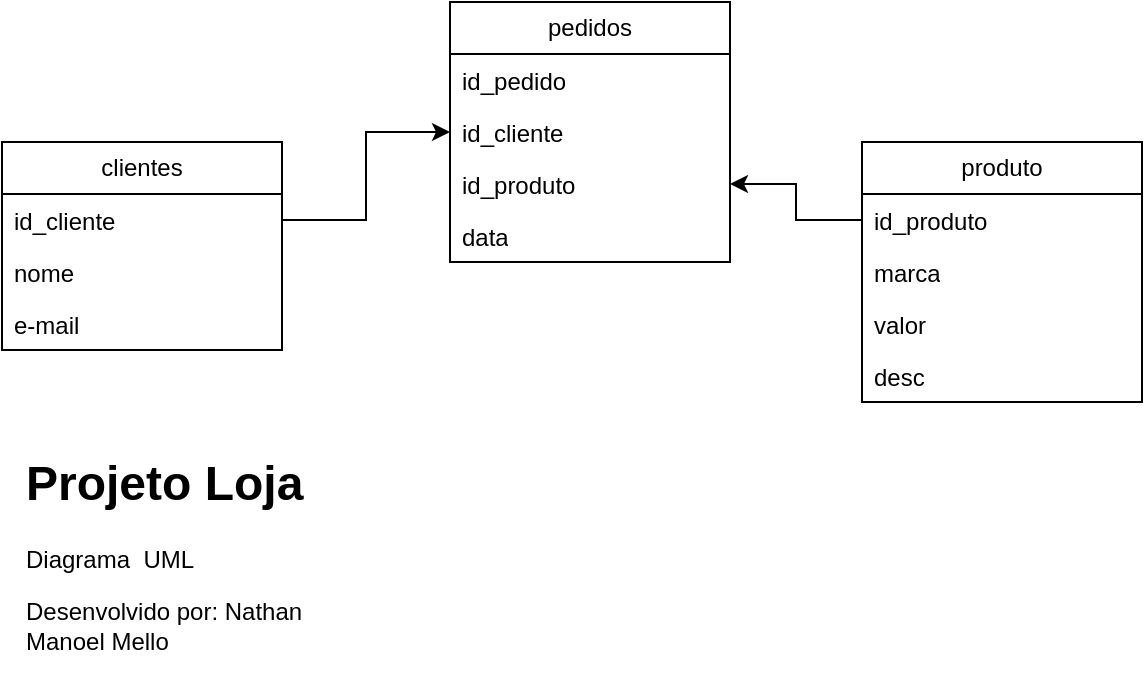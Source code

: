 <mxfile version="26.0.14">
  <diagram name="Página-1" id="a4p39tDia2W0hCcZVwO9">
    <mxGraphModel dx="794" dy="420" grid="1" gridSize="10" guides="1" tooltips="1" connect="1" arrows="1" fold="1" page="1" pageScale="1" pageWidth="827" pageHeight="1169" math="0" shadow="0">
      <root>
        <mxCell id="0" />
        <mxCell id="1" parent="0" />
        <mxCell id="hHM-ImQ5-RNB4Lvf1ZHi-14" style="edgeStyle=orthogonalEdgeStyle;rounded=0;orthogonalLoop=1;jettySize=auto;html=1;exitX=1;exitY=0.5;exitDx=0;exitDy=0;" edge="1" parent="1" source="hHM-ImQ5-RNB4Lvf1ZHi-2" target="hHM-ImQ5-RNB4Lvf1ZHi-11">
          <mxGeometry relative="1" as="geometry" />
        </mxCell>
        <mxCell id="hHM-ImQ5-RNB4Lvf1ZHi-1" value="clientes" style="swimlane;fontStyle=0;childLayout=stackLayout;horizontal=1;startSize=26;fillColor=none;horizontalStack=0;resizeParent=1;resizeParentMax=0;resizeLast=0;collapsible=1;marginBottom=0;whiteSpace=wrap;html=1;" vertex="1" parent="1">
          <mxGeometry x="120" y="120" width="140" height="104" as="geometry" />
        </mxCell>
        <mxCell id="hHM-ImQ5-RNB4Lvf1ZHi-2" value="id_cliente" style="text;strokeColor=none;fillColor=none;align=left;verticalAlign=top;spacingLeft=4;spacingRight=4;overflow=hidden;rotatable=0;points=[[0,0.5],[1,0.5]];portConstraint=eastwest;whiteSpace=wrap;html=1;" vertex="1" parent="hHM-ImQ5-RNB4Lvf1ZHi-1">
          <mxGeometry y="26" width="140" height="26" as="geometry" />
        </mxCell>
        <mxCell id="hHM-ImQ5-RNB4Lvf1ZHi-3" value="nome" style="text;strokeColor=none;fillColor=none;align=left;verticalAlign=top;spacingLeft=4;spacingRight=4;overflow=hidden;rotatable=0;points=[[0,0.5],[1,0.5]];portConstraint=eastwest;whiteSpace=wrap;html=1;" vertex="1" parent="hHM-ImQ5-RNB4Lvf1ZHi-1">
          <mxGeometry y="52" width="140" height="26" as="geometry" />
        </mxCell>
        <mxCell id="hHM-ImQ5-RNB4Lvf1ZHi-4" value="e-mail" style="text;strokeColor=none;fillColor=none;align=left;verticalAlign=top;spacingLeft=4;spacingRight=4;overflow=hidden;rotatable=0;points=[[0,0.5],[1,0.5]];portConstraint=eastwest;whiteSpace=wrap;html=1;" vertex="1" parent="hHM-ImQ5-RNB4Lvf1ZHi-1">
          <mxGeometry y="78" width="140" height="26" as="geometry" />
        </mxCell>
        <mxCell id="hHM-ImQ5-RNB4Lvf1ZHi-5" value="produto" style="swimlane;fontStyle=0;childLayout=stackLayout;horizontal=1;startSize=26;fillColor=none;horizontalStack=0;resizeParent=1;resizeParentMax=0;resizeLast=0;collapsible=1;marginBottom=0;whiteSpace=wrap;html=1;" vertex="1" parent="1">
          <mxGeometry x="550" y="120" width="140" height="130" as="geometry" />
        </mxCell>
        <mxCell id="hHM-ImQ5-RNB4Lvf1ZHi-6" value="id_produto" style="text;strokeColor=none;fillColor=none;align=left;verticalAlign=top;spacingLeft=4;spacingRight=4;overflow=hidden;rotatable=0;points=[[0,0.5],[1,0.5]];portConstraint=eastwest;whiteSpace=wrap;html=1;" vertex="1" parent="hHM-ImQ5-RNB4Lvf1ZHi-5">
          <mxGeometry y="26" width="140" height="26" as="geometry" />
        </mxCell>
        <mxCell id="hHM-ImQ5-RNB4Lvf1ZHi-7" value="marca" style="text;strokeColor=none;fillColor=none;align=left;verticalAlign=top;spacingLeft=4;spacingRight=4;overflow=hidden;rotatable=0;points=[[0,0.5],[1,0.5]];portConstraint=eastwest;whiteSpace=wrap;html=1;" vertex="1" parent="hHM-ImQ5-RNB4Lvf1ZHi-5">
          <mxGeometry y="52" width="140" height="26" as="geometry" />
        </mxCell>
        <mxCell id="hHM-ImQ5-RNB4Lvf1ZHi-8" value="valor" style="text;strokeColor=none;fillColor=none;align=left;verticalAlign=top;spacingLeft=4;spacingRight=4;overflow=hidden;rotatable=0;points=[[0,0.5],[1,0.5]];portConstraint=eastwest;whiteSpace=wrap;html=1;" vertex="1" parent="hHM-ImQ5-RNB4Lvf1ZHi-5">
          <mxGeometry y="78" width="140" height="26" as="geometry" />
        </mxCell>
        <mxCell id="hHM-ImQ5-RNB4Lvf1ZHi-16" value="desc" style="text;strokeColor=none;fillColor=none;align=left;verticalAlign=top;spacingLeft=4;spacingRight=4;overflow=hidden;rotatable=0;points=[[0,0.5],[1,0.5]];portConstraint=eastwest;whiteSpace=wrap;html=1;" vertex="1" parent="hHM-ImQ5-RNB4Lvf1ZHi-5">
          <mxGeometry y="104" width="140" height="26" as="geometry" />
        </mxCell>
        <mxCell id="hHM-ImQ5-RNB4Lvf1ZHi-9" value="pedidos" style="swimlane;fontStyle=0;childLayout=stackLayout;horizontal=1;startSize=26;fillColor=none;horizontalStack=0;resizeParent=1;resizeParentMax=0;resizeLast=0;collapsible=1;marginBottom=0;whiteSpace=wrap;html=1;" vertex="1" parent="1">
          <mxGeometry x="344" y="50" width="140" height="130" as="geometry" />
        </mxCell>
        <mxCell id="hHM-ImQ5-RNB4Lvf1ZHi-10" value="id_pedido" style="text;strokeColor=none;fillColor=none;align=left;verticalAlign=top;spacingLeft=4;spacingRight=4;overflow=hidden;rotatable=0;points=[[0,0.5],[1,0.5]];portConstraint=eastwest;whiteSpace=wrap;html=1;" vertex="1" parent="hHM-ImQ5-RNB4Lvf1ZHi-9">
          <mxGeometry y="26" width="140" height="26" as="geometry" />
        </mxCell>
        <mxCell id="hHM-ImQ5-RNB4Lvf1ZHi-11" value="id_cliente" style="text;strokeColor=none;fillColor=none;align=left;verticalAlign=top;spacingLeft=4;spacingRight=4;overflow=hidden;rotatable=0;points=[[0,0.5],[1,0.5]];portConstraint=eastwest;whiteSpace=wrap;html=1;" vertex="1" parent="hHM-ImQ5-RNB4Lvf1ZHi-9">
          <mxGeometry y="52" width="140" height="26" as="geometry" />
        </mxCell>
        <mxCell id="hHM-ImQ5-RNB4Lvf1ZHi-12" value="id_produto" style="text;strokeColor=none;fillColor=none;align=left;verticalAlign=top;spacingLeft=4;spacingRight=4;overflow=hidden;rotatable=0;points=[[0,0.5],[1,0.5]];portConstraint=eastwest;whiteSpace=wrap;html=1;" vertex="1" parent="hHM-ImQ5-RNB4Lvf1ZHi-9">
          <mxGeometry y="78" width="140" height="26" as="geometry" />
        </mxCell>
        <mxCell id="hHM-ImQ5-RNB4Lvf1ZHi-13" value="data" style="text;strokeColor=none;fillColor=none;align=left;verticalAlign=top;spacingLeft=4;spacingRight=4;overflow=hidden;rotatable=0;points=[[0,0.5],[1,0.5]];portConstraint=eastwest;whiteSpace=wrap;html=1;" vertex="1" parent="hHM-ImQ5-RNB4Lvf1ZHi-9">
          <mxGeometry y="104" width="140" height="26" as="geometry" />
        </mxCell>
        <mxCell id="hHM-ImQ5-RNB4Lvf1ZHi-15" style="edgeStyle=orthogonalEdgeStyle;rounded=0;orthogonalLoop=1;jettySize=auto;html=1;entryX=1;entryY=0.5;entryDx=0;entryDy=0;" edge="1" parent="1" source="hHM-ImQ5-RNB4Lvf1ZHi-6" target="hHM-ImQ5-RNB4Lvf1ZHi-12">
          <mxGeometry relative="1" as="geometry" />
        </mxCell>
        <mxCell id="hHM-ImQ5-RNB4Lvf1ZHi-17" value="&lt;h1 style=&quot;margin-top: 0px;&quot;&gt;Projeto Loja&lt;/h1&gt;&lt;p&gt;Diagrama&amp;nbsp; UML&lt;/p&gt;&lt;p&gt;Desenvolvido por: Nathan Manoel Mello&lt;/p&gt;" style="text;html=1;whiteSpace=wrap;overflow=hidden;rounded=0;" vertex="1" parent="1">
          <mxGeometry x="130" y="270" width="180" height="120" as="geometry" />
        </mxCell>
      </root>
    </mxGraphModel>
  </diagram>
</mxfile>
